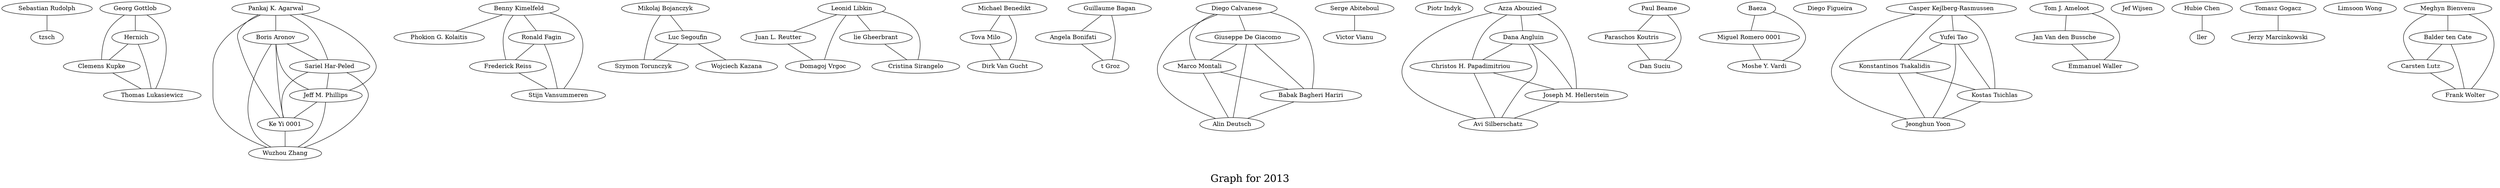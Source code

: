 /*****
Graph for 2013
*****/

graph G {
  graph [splines=true overlap=false]
  node  [shape=ellipse, width=0.3, height=0.3]
  0 [label="Sebastian Rudolph"];
  1 [label="tzsch"];
  2 [label="Georg Gottlob"];
  3 [label="Pankaj K. Agarwal"];
  4 [label="Boris Aronov"];
  5 [label="Sariel Har-Peled"];
  6 [label="Jeff M. Phillips"];
  7 [label="Ke Yi 0001"];
  8 [label="Wuzhou Zhang"];
  9 [label="Benny Kimelfeld"];
  10 [label="Phokion G. Kolaitis"];
  11 [label="Mikolaj Bojanczyk"];
  12 [label="Luc Segoufin"];
  13 [label="Szymon Torunczyk"];
  14 [label="Leonid Libkin"];
  15 [label="Juan L. Reutter"];
  16 [label="Domagoj Vrgoc"];
  17 [label="Michael Benedikt"];
  18 [label="Tova Milo"];
  19 [label="Dirk Van Gucht"];
  20 [label="Guillaume Bagan"];
  21 [label="Angela Bonifati"];
  22 [label="t Groz"];
  23 [label="Diego Calvanese"];
  24 [label="Giuseppe De Giacomo"];
  25 [label="Marco Montali"];
  26 [label="Wojciech Kazana"];
  27 [label="Serge Abiteboul"];
  28 [label="Victor Vianu"];
  29 [label="Piotr Indyk"];
  30 [label="Babak Bagheri Hariri"];
  31 [label="Alin Deutsch"];
  32 [label="Azza Abouzied"];
  33 [label="Dana Angluin"];
  34 [label="Christos H. Papadimitriou"];
  35 [label="Joseph M. Hellerstein"];
  36 [label="Avi Silberschatz"];
  37 [label=" Hernich"];
  38 [label="Clemens Kupke"];
  39 [label="Thomas Lukasiewicz"];
  40 [label="Paul Beame"];
  41 [label="Paraschos Koutris"];
  42 [label="Dan Suciu"];
  43 [label=" Baeza"];
  44 [label="Miguel Romero 0001"];
  45 [label="Moshe Y. Vardi"];
  46 [label="Ronald Fagin"];
  47 [label="Frederick Reiss"];
  48 [label="Stijn Vansummeren"];
  49 [label="Diego Figueira"];
  50 [label="lie Gheerbrant"];
  51 [label="Cristina Sirangelo"];
  52 [label="Casper Kejlberg-Rasmussen"];
  53 [label="Yufei Tao"];
  54 [label="Konstantinos Tsakalidis"];
  55 [label="Kostas Tsichlas"];
  56 [label="Jeonghun Yoon"];
  57 [label="Tom J. Ameloot"];
  58 [label="Jan Van den Bussche"];
  59 [label="Emmanuel Waller"];
  60 [label="Jef Wijsen"];
  61 [label="Hubie Chen"];
  62 [label="ller"];
  63 [label="Tomasz Gogacz"];
  64 [label="Jerzy Marcinkowski"];
  65 [label="Limsoon Wong"];
  66 [label="Meghyn Bienvenu"];
  67 [label="Balder ten Cate"];
  68 [label="Carsten Lutz"];
  69 [label="Frank Wolter"];
  0 -- 1;
  2 -- 37;
  2 -- 38;
  2 -- 39;
  3 -- 4;
  3 -- 5;
  3 -- 6;
  3 -- 7;
  3 -- 8;
  4 -- 5;
  4 -- 6;
  4 -- 7;
  4 -- 8;
  5 -- 6;
  5 -- 7;
  5 -- 8;
  6 -- 7;
  6 -- 8;
  7 -- 8;
  9 -- 10;
  9 -- 46;
  9 -- 47;
  9 -- 48;
  11 -- 12;
  11 -- 13;
  12 -- 13;
  12 -- 26;
  14 -- 15;
  14 -- 16;
  14 -- 50;
  14 -- 51;
  15 -- 16;
  17 -- 18;
  17 -- 19;
  18 -- 19;
  20 -- 21;
  20 -- 22;
  21 -- 22;
  23 -- 24;
  23 -- 25;
  23 -- 30;
  23 -- 31;
  24 -- 25;
  24 -- 30;
  24 -- 31;
  25 -- 30;
  25 -- 31;
  27 -- 28;
  30 -- 31;
  32 -- 33;
  32 -- 34;
  32 -- 35;
  32 -- 36;
  33 -- 34;
  33 -- 35;
  33 -- 36;
  34 -- 35;
  34 -- 36;
  35 -- 36;
  37 -- 38;
  37 -- 39;
  38 -- 39;
  40 -- 41;
  40 -- 42;
  41 -- 42;
  43 -- 44;
  43 -- 45;
  44 -- 45;
  46 -- 47;
  46 -- 48;
  47 -- 48;
  50 -- 51;
  52 -- 53;
  52 -- 54;
  52 -- 55;
  52 -- 56;
  53 -- 54;
  53 -- 55;
  53 -- 56;
  54 -- 55;
  54 -- 56;
  55 -- 56;
  57 -- 58;
  57 -- 59;
  58 -- 59;
  61 -- 62;
  63 -- 64;
  66 -- 67;
  66 -- 68;
  66 -- 69;
  67 -- 68;
  67 -- 69;
  68 -- 69;
  label = "\nGraph for 2013\n";  fontsize=24;
}
